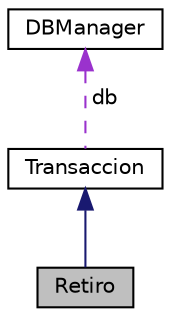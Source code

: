digraph "Retiro"
{
 // LATEX_PDF_SIZE
  edge [fontname="Helvetica",fontsize="10",labelfontname="Helvetica",labelfontsize="10"];
  node [fontname="Helvetica",fontsize="10",shape=record];
  Node1 [label="Retiro",height=0.2,width=0.4,color="black", fillcolor="grey75", style="filled", fontcolor="black",tooltip="Clase Retiro."];
  Node2 -> Node1 [dir="back",color="midnightblue",fontsize="10",style="solid",fontname="Helvetica"];
  Node2 [label="Transaccion",height=0.2,width=0.4,color="black", fillcolor="white", style="filled",URL="$class_transaccion.html",tooltip="Clase abstracta Transaccion."];
  Node3 -> Node2 [dir="back",color="darkorchid3",fontsize="10",style="dashed",label=" db" ,fontname="Helvetica"];
  Node3 [label="DBManager",height=0.2,width=0.4,color="black", fillcolor="white", style="filled",URL="$class_d_b_manager.html",tooltip="Clase DBManager."];
}
